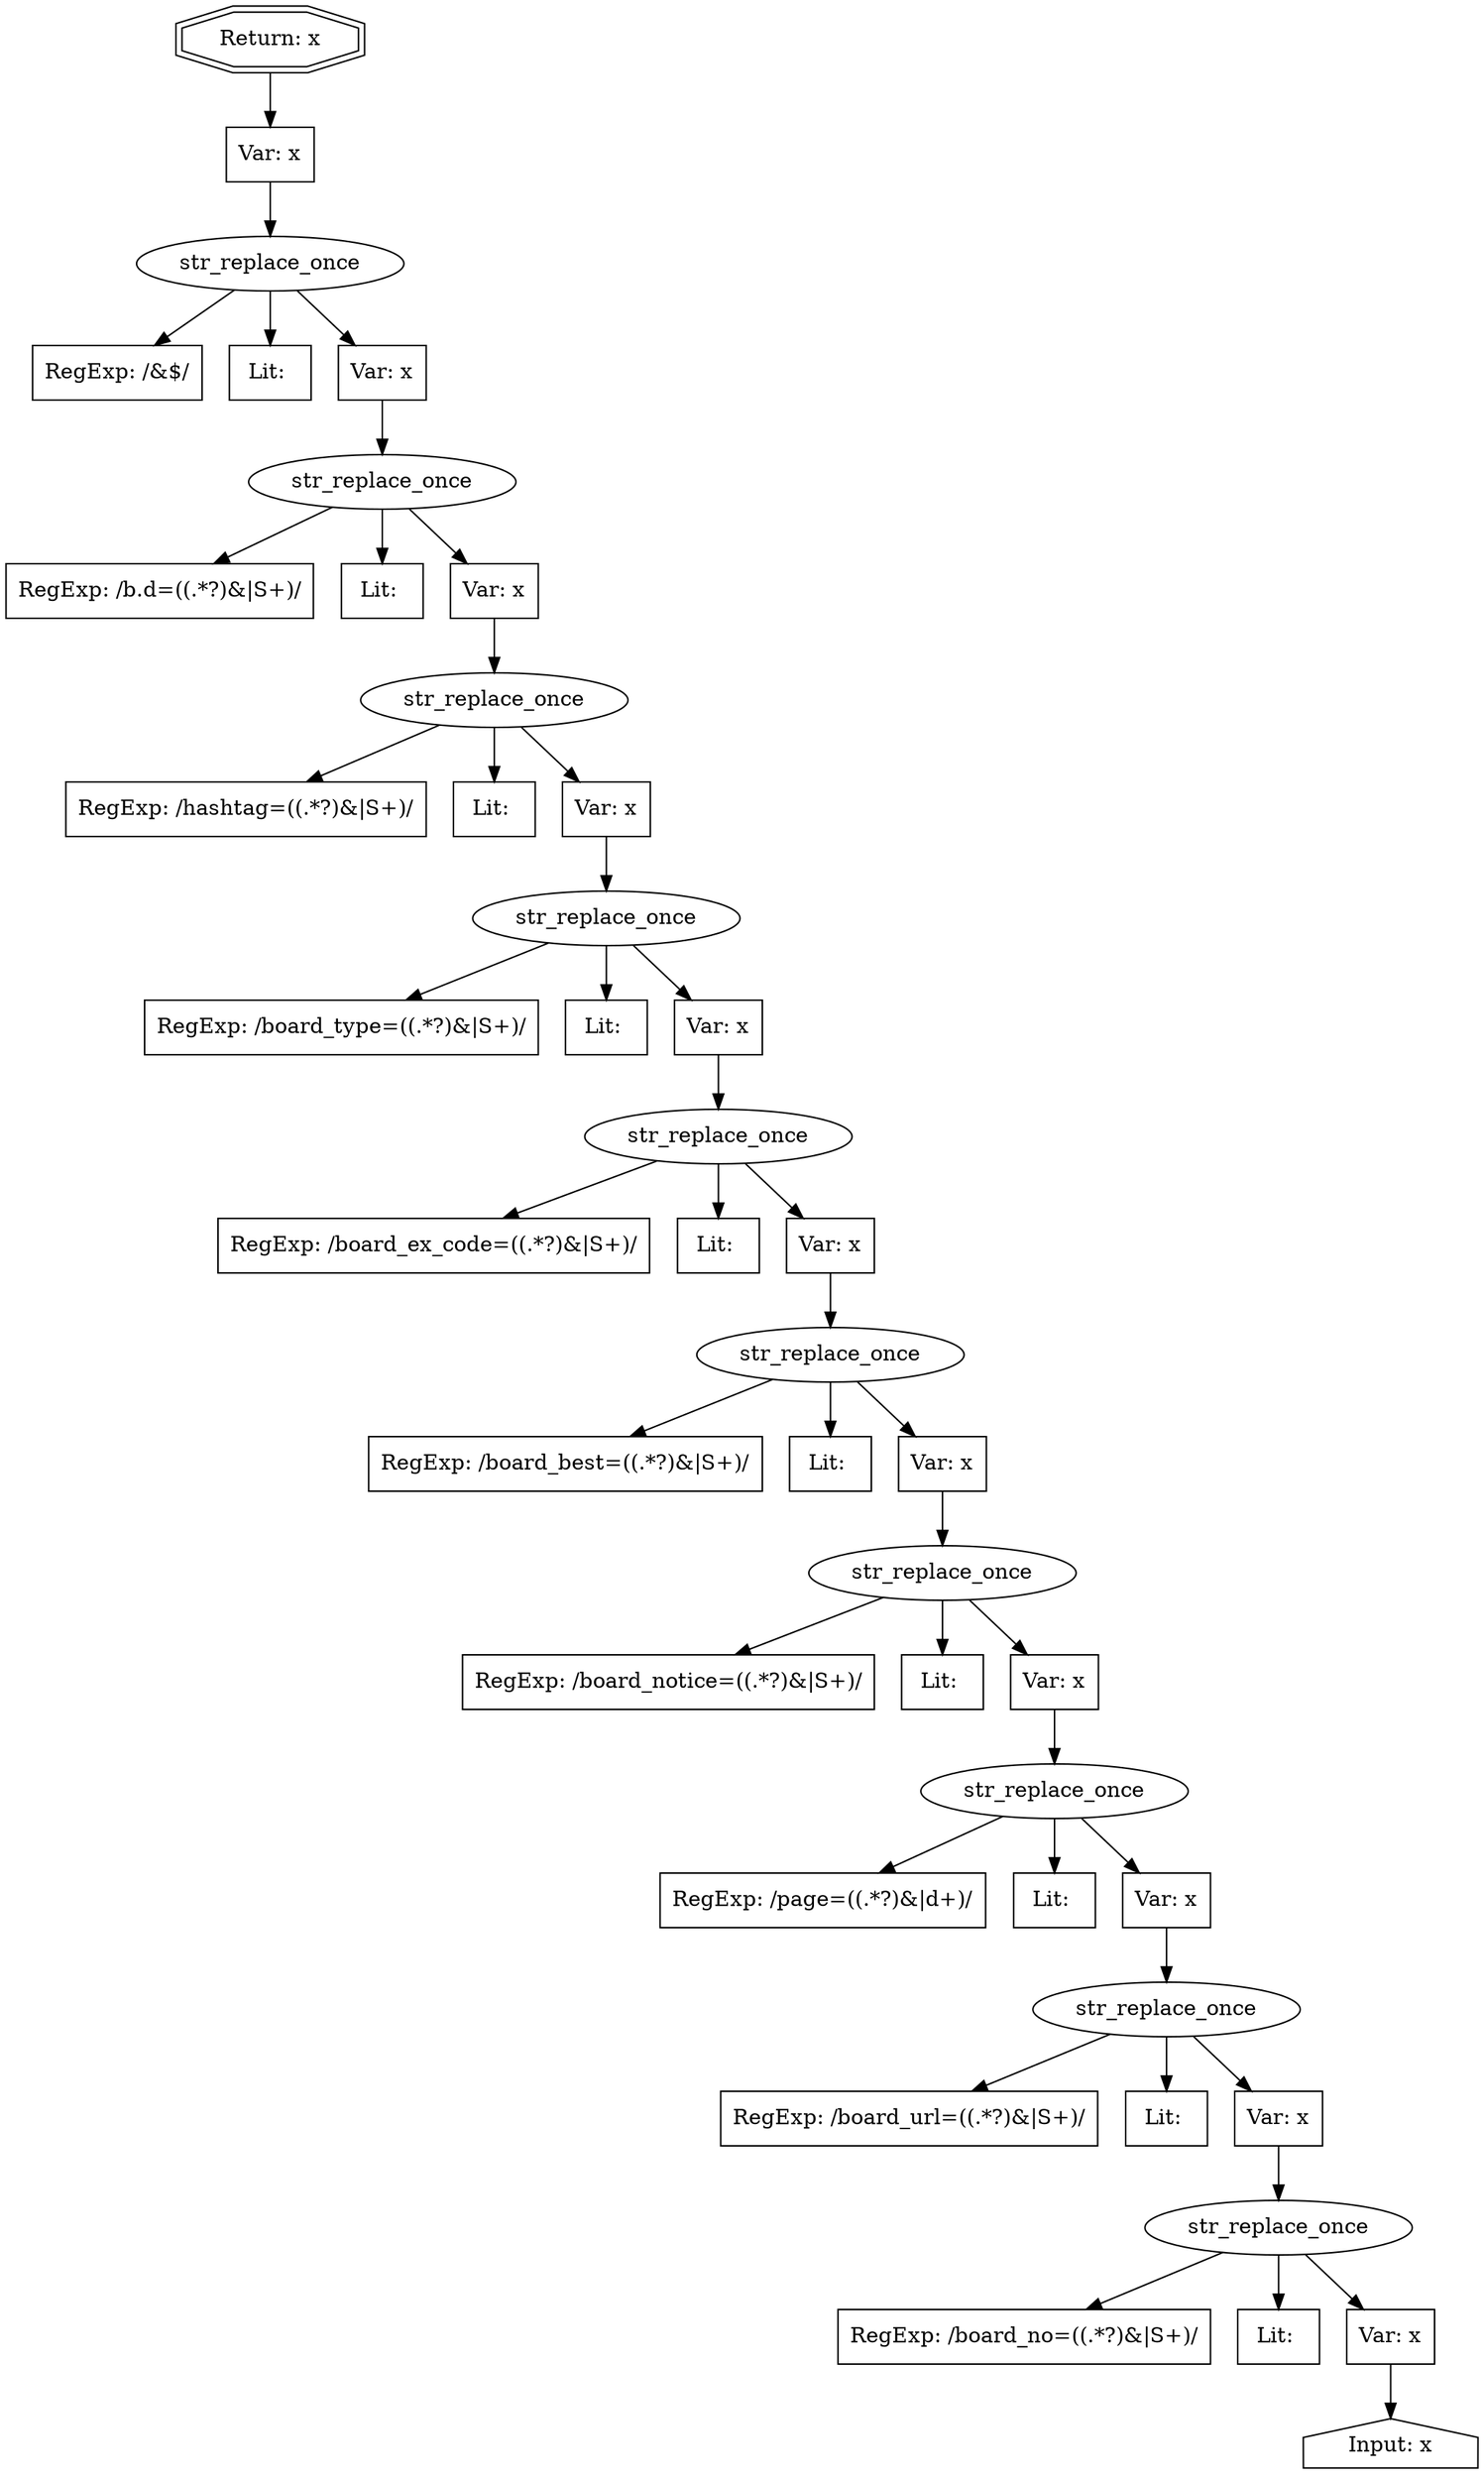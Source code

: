 // Finding: 2b1a0afa-08b3-4285-b44d-5e11cde98b6a
// Finding.url: http://w3.example17.com/cs/customerNoticeNew.do?cmd=view&page=1&board_no=46##"></iframe></style></script></object></embed></textarea><img src=x onerror=taintfoxLog('6b99cb87d0a941779d0fb761f3160b8e')><!--/*
// Finding.parentloc: http://w3.example17.com/cs/customerNoticeNew.do?cmd=view&page=1&board_no=46##"></iframe></style></script></object></embed></textarea><img src=x onerror=taintfoxLog('6b99cb87d0a941779d0fb761f3160b8e')><!--/*
// Finding.domain: w3.example17.com
// Finding.base_domain: example17.com
// Finding.source: location.search
// Finding.sink: innerHTML
// Sanitizer.score: 1
// Sanitizer.name: SBSBoardModule.prototype.init
// Sanitizer.location: http://board.example17.com/pc/js/sbs_board_module.js - SBSBoardModule.prototype.init:2:22885
// Finding.begin: 8390
// Finding.end: 8391
// Finding.original_uuid: cfa24b0d-5e49-4f73-a58b-2f15f8335d84
// Finding.TwentyFiveMillionFlowsId: 590228335
// Finding.script: http://sjmj8n.example17.com/jquery/1.10.2.min.js
// Finding.line: 5
// Exploit.uuid: 6b99cb87-d0a9-4177-9d0f-b761f3160b8e
// Exploit.success: false
// Exploit.status: validated
// Exploit.method: C
// Exploit.type: html
// Exploit.token: attribute
// Exploit.content: href
// Exploit.quote_type: "
// Exploit.tag: a
// Exploit.break_out: #"></iframe></style></script></object></embed></textarea><img src=x onerror=
// Exploit.break_in: ><!--/*
// Exploit.payload: #"></iframe></style></script></object></embed></textarea><img src=x onerror=taintfoxLog(1)><!--/*
// Exploit.begin_taint_url: 43
// Exploit.end_taint_url: 44
// Exploit.replace_begin_url: 71
// Exploit.replace_end_url: 71
// Exploit.replace_begin_param: 8391
// Exploit.replace_end_param: 8391
// Issues.LargestEncodeAttrStringChain: 0
// Issues.LargestTextFragmentEncodeChainLength: 0
// Issues.HasApproximation: false
// Issues.HasMissingImplementation: false
// Issues.HasInfiniteRegexWithFunctionReplacer: false
// Issues.MergedSplitAndJoins: false
// Issues.HasUrlInRhsOfReplace: false
// Issues.HasUrlInLhsOfReplace: false
// Issues.HasCookieValueInLhsOfreplace: false
// Issues.HasCookieValueInRhsOfreplace: false
// Issues.HasCookieValueInMatchPattern: false
// Issues.HasCookieValueInExecPattern: false
// Issues.RemovedLRConcats: true
// Issues.RemovedReplaceArtifacts: false
// Issues.HasUrlInMatchPattern: false
// Issues.HasUrlInExecPattern: false
// Issues.RemovedNOPreplaces: true
// Issues.Known_sanitizer: false
// DepGraph.hash: -1748386720
// DepGraph.sanitizer_hash: 1277058879
// Removed LR concats 
// Removed NOP replaces 
digraph cfg {
n0 [shape=house, label="Input: x"];
n1 [shape=ellipse, label="str_replace_once"];
n2 [shape=box, label="RegExp: /board_no=((.*?)&|\S+)/"];
n3 [shape=box, label="Lit: "];
n4 [shape=box, label="Var: x"];
n5 [shape=ellipse, label="str_replace_once"];
n6 [shape=box, label="RegExp: /board_url=((.*?)&|\S+)/"];
n7 [shape=box, label="Lit: "];
n8 [shape=box, label="Var: x"];
n9 [shape=ellipse, label="str_replace_once"];
n10 [shape=box, label="RegExp: /page=((.*?)&|\d+)/"];
n11 [shape=box, label="Lit: "];
n12 [shape=box, label="Var: x"];
n13 [shape=ellipse, label="str_replace_once"];
n14 [shape=box, label="RegExp: /board_notice=((.*?)&|\S+)/"];
n15 [shape=box, label="Lit: "];
n16 [shape=box, label="Var: x"];
n17 [shape=ellipse, label="str_replace_once"];
n18 [shape=box, label="RegExp: /board_best=((.*?)&|\S+)/"];
n19 [shape=box, label="Lit: "];
n20 [shape=box, label="Var: x"];
n21 [shape=ellipse, label="str_replace_once"];
n22 [shape=box, label="RegExp: /board_ex_code=((.*?)&|\S+)/"];
n23 [shape=box, label="Lit: "];
n24 [shape=box, label="Var: x"];
n25 [shape=ellipse, label="str_replace_once"];
n26 [shape=box, label="RegExp: /board_type=((.*?)&|\S+)/"];
n27 [shape=box, label="Lit: "];
n28 [shape=box, label="Var: x"];
n29 [shape=ellipse, label="str_replace_once"];
n30 [shape=box, label="RegExp: /hashtag=((.*?)&|\S+)/"];
n31 [shape=box, label="Lit: "];
n32 [shape=box, label="Var: x"];
n33 [shape=ellipse, label="str_replace_once"];
n34 [shape=box, label="RegExp: /b.d=((.*?)&|\S+)/"];
n35 [shape=box, label="Lit: "];
n36 [shape=box, label="Var: x"];
n37 [shape=ellipse, label="str_replace_once"];
n38 [shape=box, label="RegExp: /\&$/"];
n39 [shape=box, label="Lit: "];
n40 [shape=box, label="Var: x"];
n41 [shape=box, label="Var: x"];
n42 [shape=doubleoctagon, label="Return: x"];
n4 -> n0;
n1 -> n2;
n1 -> n3;
n1 -> n4;
n8 -> n1;
n5 -> n6;
n5 -> n7;
n5 -> n8;
n12 -> n5;
n9 -> n10;
n9 -> n11;
n9 -> n12;
n16 -> n9;
n13 -> n14;
n13 -> n15;
n13 -> n16;
n20 -> n13;
n17 -> n18;
n17 -> n19;
n17 -> n20;
n24 -> n17;
n21 -> n22;
n21 -> n23;
n21 -> n24;
n28 -> n21;
n25 -> n26;
n25 -> n27;
n25 -> n28;
n32 -> n25;
n29 -> n30;
n29 -> n31;
n29 -> n32;
n36 -> n29;
n33 -> n34;
n33 -> n35;
n33 -> n36;
n40 -> n33;
n37 -> n38;
n37 -> n39;
n37 -> n40;
n41 -> n37;
n42 -> n41;
}